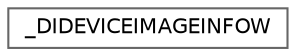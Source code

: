 digraph "类继承关系图"
{
 // LATEX_PDF_SIZE
  bgcolor="transparent";
  edge [fontname=Helvetica,fontsize=10,labelfontname=Helvetica,labelfontsize=10];
  node [fontname=Helvetica,fontsize=10,shape=box,height=0.2,width=0.4];
  rankdir="LR";
  Node0 [id="Node000000",label="_DIDEVICEIMAGEINFOW",height=0.2,width=0.4,color="grey40", fillcolor="white", style="filled",URL="$struct___d_i_d_e_v_i_c_e_i_m_a_g_e_i_n_f_o_w.html",tooltip=" "];
}
